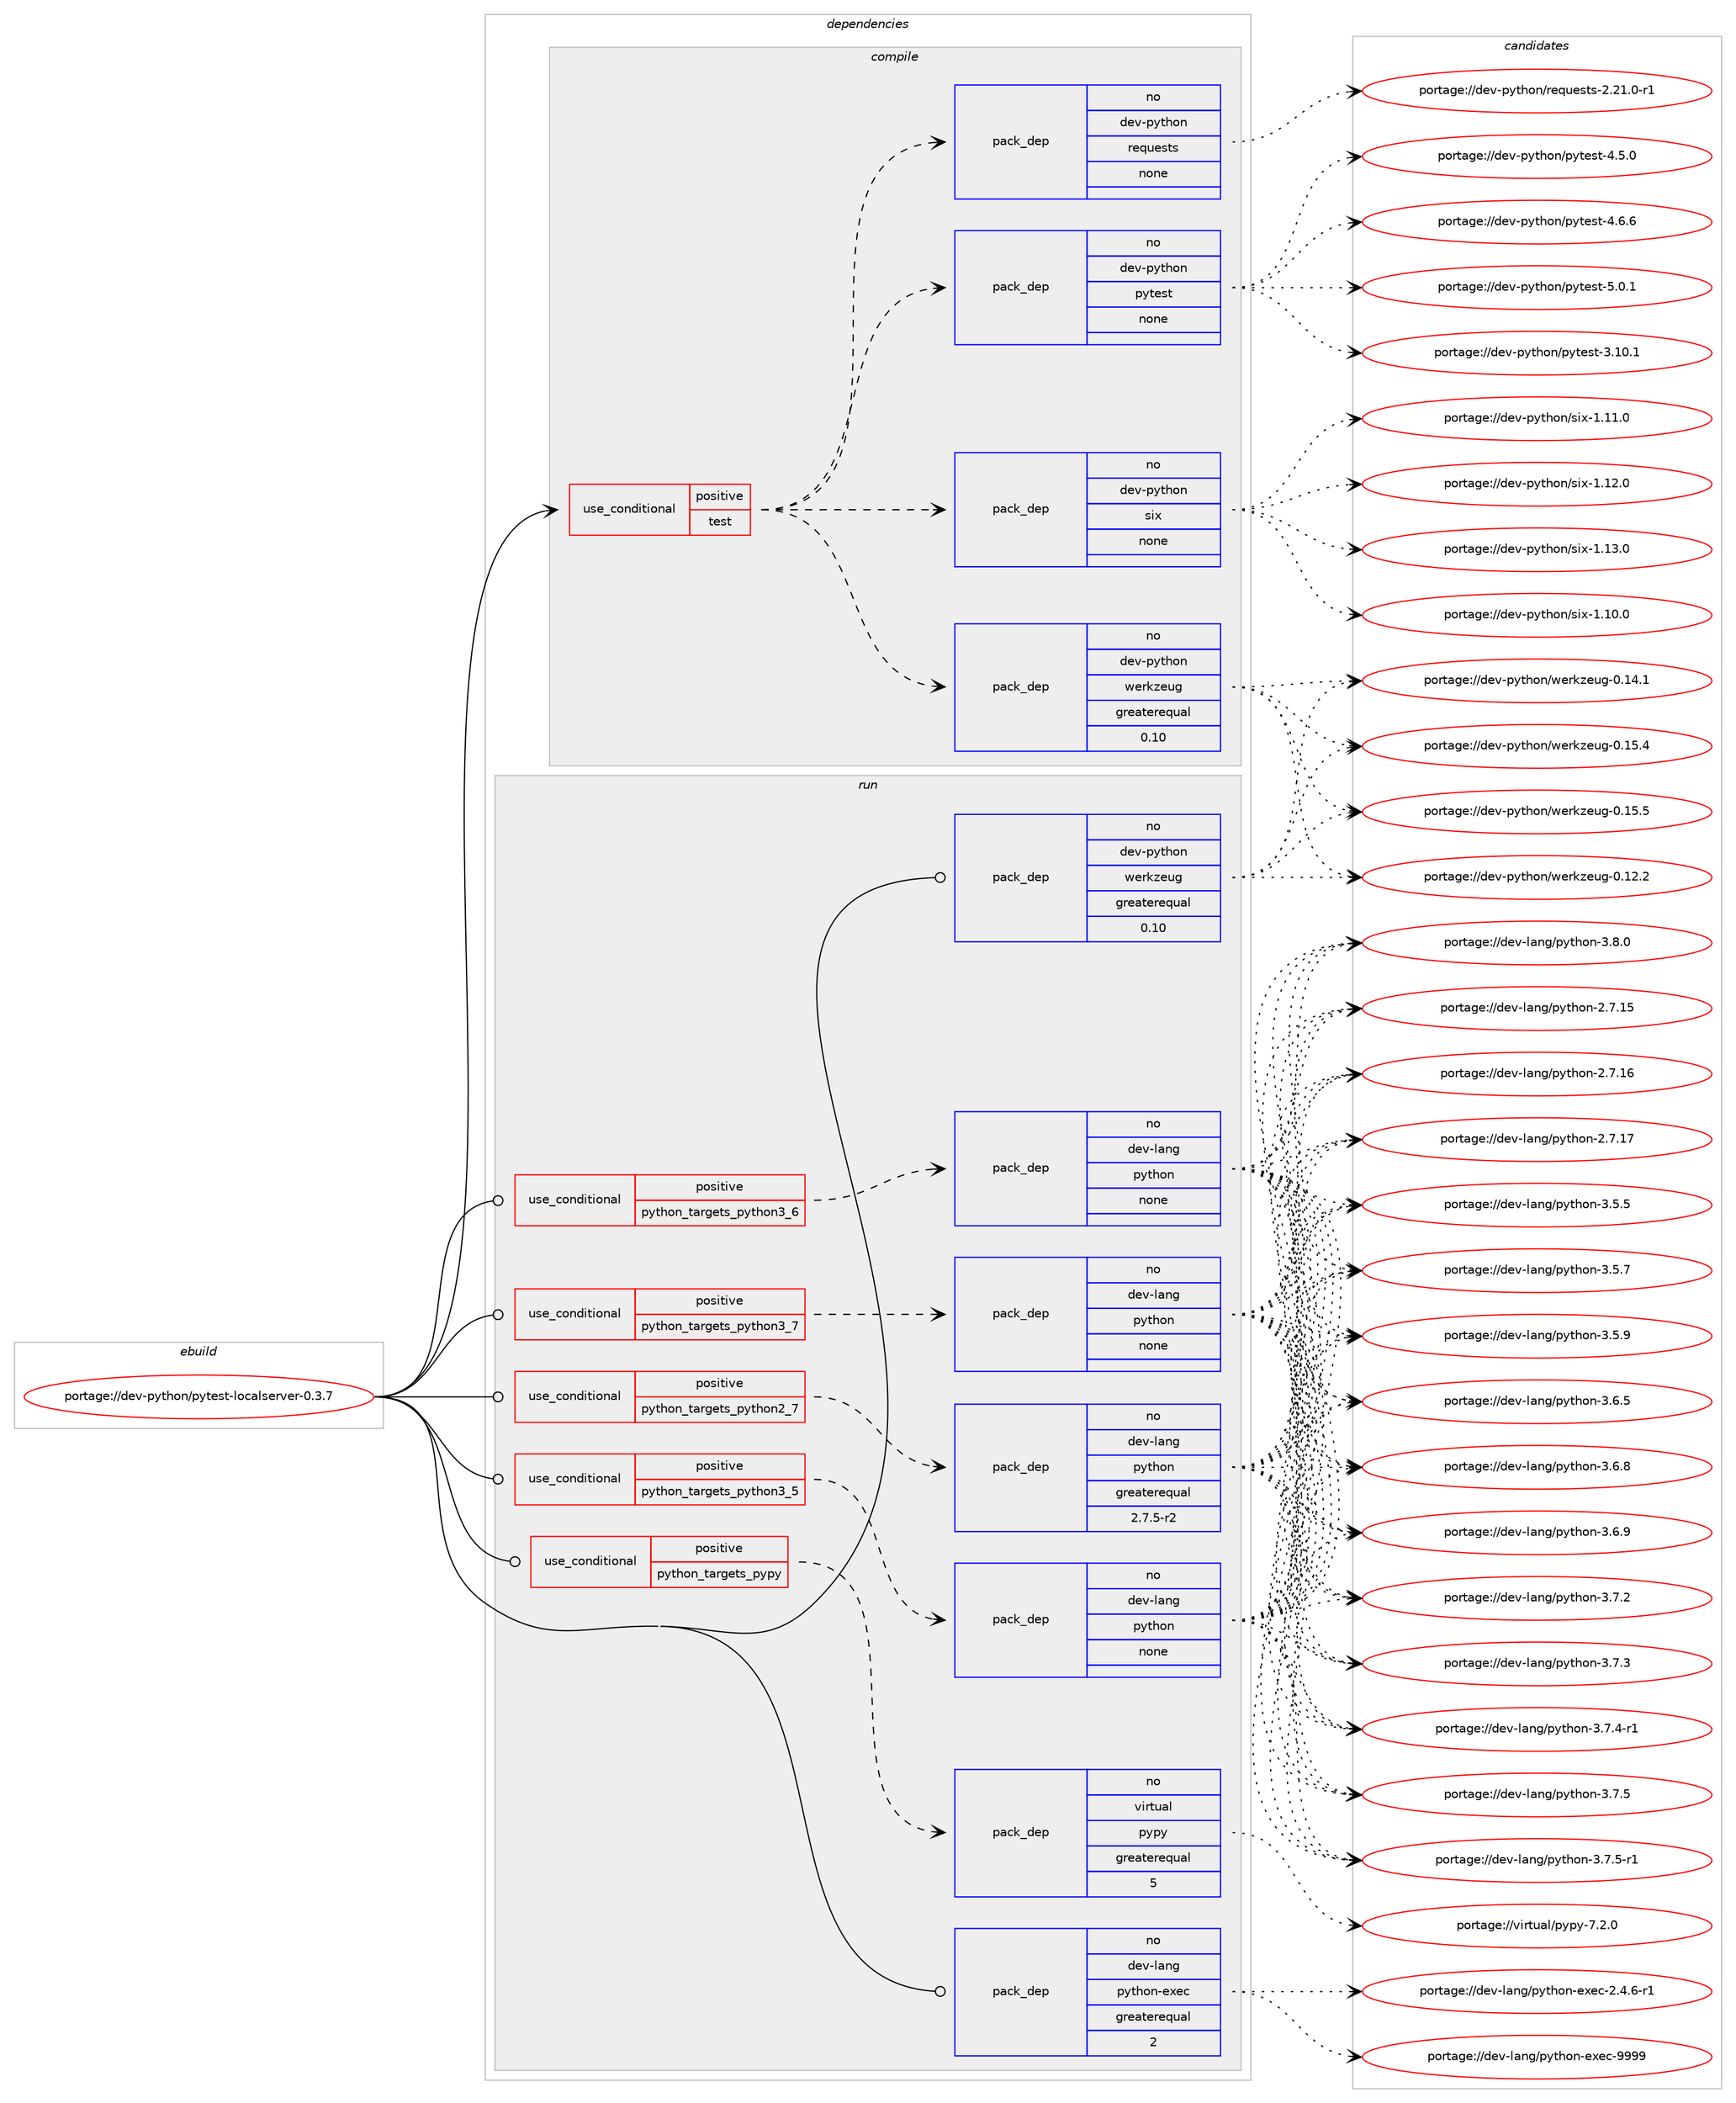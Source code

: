 digraph prolog {

# *************
# Graph options
# *************

newrank=true;
concentrate=true;
compound=true;
graph [rankdir=LR,fontname=Helvetica,fontsize=10,ranksep=1.5];#, ranksep=2.5, nodesep=0.2];
edge  [arrowhead=vee];
node  [fontname=Helvetica,fontsize=10];

# **********
# The ebuild
# **********

subgraph cluster_leftcol {
color=gray;
rank=same;
label=<<i>ebuild</i>>;
id [label="portage://dev-python/pytest-localserver-0.3.7", color=red, width=4, href="../dev-python/pytest-localserver-0.3.7.svg"];
}

# ****************
# The dependencies
# ****************

subgraph cluster_midcol {
color=gray;
label=<<i>dependencies</i>>;
subgraph cluster_compile {
fillcolor="#eeeeee";
style=filled;
label=<<i>compile</i>>;
subgraph cond36391 {
dependency164579 [label=<<TABLE BORDER="0" CELLBORDER="1" CELLSPACING="0" CELLPADDING="4"><TR><TD ROWSPAN="3" CELLPADDING="10">use_conditional</TD></TR><TR><TD>positive</TD></TR><TR><TD>test</TD></TR></TABLE>>, shape=none, color=red];
subgraph pack124801 {
dependency164580 [label=<<TABLE BORDER="0" CELLBORDER="1" CELLSPACING="0" CELLPADDING="4" WIDTH="220"><TR><TD ROWSPAN="6" CELLPADDING="30">pack_dep</TD></TR><TR><TD WIDTH="110">no</TD></TR><TR><TD>dev-python</TD></TR><TR><TD>werkzeug</TD></TR><TR><TD>greaterequal</TD></TR><TR><TD>0.10</TD></TR></TABLE>>, shape=none, color=blue];
}
dependency164579:e -> dependency164580:w [weight=20,style="dashed",arrowhead="vee"];
subgraph pack124802 {
dependency164581 [label=<<TABLE BORDER="0" CELLBORDER="1" CELLSPACING="0" CELLPADDING="4" WIDTH="220"><TR><TD ROWSPAN="6" CELLPADDING="30">pack_dep</TD></TR><TR><TD WIDTH="110">no</TD></TR><TR><TD>dev-python</TD></TR><TR><TD>pytest</TD></TR><TR><TD>none</TD></TR><TR><TD></TD></TR></TABLE>>, shape=none, color=blue];
}
dependency164579:e -> dependency164581:w [weight=20,style="dashed",arrowhead="vee"];
subgraph pack124803 {
dependency164582 [label=<<TABLE BORDER="0" CELLBORDER="1" CELLSPACING="0" CELLPADDING="4" WIDTH="220"><TR><TD ROWSPAN="6" CELLPADDING="30">pack_dep</TD></TR><TR><TD WIDTH="110">no</TD></TR><TR><TD>dev-python</TD></TR><TR><TD>requests</TD></TR><TR><TD>none</TD></TR><TR><TD></TD></TR></TABLE>>, shape=none, color=blue];
}
dependency164579:e -> dependency164582:w [weight=20,style="dashed",arrowhead="vee"];
subgraph pack124804 {
dependency164583 [label=<<TABLE BORDER="0" CELLBORDER="1" CELLSPACING="0" CELLPADDING="4" WIDTH="220"><TR><TD ROWSPAN="6" CELLPADDING="30">pack_dep</TD></TR><TR><TD WIDTH="110">no</TD></TR><TR><TD>dev-python</TD></TR><TR><TD>six</TD></TR><TR><TD>none</TD></TR><TR><TD></TD></TR></TABLE>>, shape=none, color=blue];
}
dependency164579:e -> dependency164583:w [weight=20,style="dashed",arrowhead="vee"];
}
id:e -> dependency164579:w [weight=20,style="solid",arrowhead="vee"];
}
subgraph cluster_compileandrun {
fillcolor="#eeeeee";
style=filled;
label=<<i>compile and run</i>>;
}
subgraph cluster_run {
fillcolor="#eeeeee";
style=filled;
label=<<i>run</i>>;
subgraph cond36392 {
dependency164584 [label=<<TABLE BORDER="0" CELLBORDER="1" CELLSPACING="0" CELLPADDING="4"><TR><TD ROWSPAN="3" CELLPADDING="10">use_conditional</TD></TR><TR><TD>positive</TD></TR><TR><TD>python_targets_pypy</TD></TR></TABLE>>, shape=none, color=red];
subgraph pack124805 {
dependency164585 [label=<<TABLE BORDER="0" CELLBORDER="1" CELLSPACING="0" CELLPADDING="4" WIDTH="220"><TR><TD ROWSPAN="6" CELLPADDING="30">pack_dep</TD></TR><TR><TD WIDTH="110">no</TD></TR><TR><TD>virtual</TD></TR><TR><TD>pypy</TD></TR><TR><TD>greaterequal</TD></TR><TR><TD>5</TD></TR></TABLE>>, shape=none, color=blue];
}
dependency164584:e -> dependency164585:w [weight=20,style="dashed",arrowhead="vee"];
}
id:e -> dependency164584:w [weight=20,style="solid",arrowhead="odot"];
subgraph cond36393 {
dependency164586 [label=<<TABLE BORDER="0" CELLBORDER="1" CELLSPACING="0" CELLPADDING="4"><TR><TD ROWSPAN="3" CELLPADDING="10">use_conditional</TD></TR><TR><TD>positive</TD></TR><TR><TD>python_targets_python2_7</TD></TR></TABLE>>, shape=none, color=red];
subgraph pack124806 {
dependency164587 [label=<<TABLE BORDER="0" CELLBORDER="1" CELLSPACING="0" CELLPADDING="4" WIDTH="220"><TR><TD ROWSPAN="6" CELLPADDING="30">pack_dep</TD></TR><TR><TD WIDTH="110">no</TD></TR><TR><TD>dev-lang</TD></TR><TR><TD>python</TD></TR><TR><TD>greaterequal</TD></TR><TR><TD>2.7.5-r2</TD></TR></TABLE>>, shape=none, color=blue];
}
dependency164586:e -> dependency164587:w [weight=20,style="dashed",arrowhead="vee"];
}
id:e -> dependency164586:w [weight=20,style="solid",arrowhead="odot"];
subgraph cond36394 {
dependency164588 [label=<<TABLE BORDER="0" CELLBORDER="1" CELLSPACING="0" CELLPADDING="4"><TR><TD ROWSPAN="3" CELLPADDING="10">use_conditional</TD></TR><TR><TD>positive</TD></TR><TR><TD>python_targets_python3_5</TD></TR></TABLE>>, shape=none, color=red];
subgraph pack124807 {
dependency164589 [label=<<TABLE BORDER="0" CELLBORDER="1" CELLSPACING="0" CELLPADDING="4" WIDTH="220"><TR><TD ROWSPAN="6" CELLPADDING="30">pack_dep</TD></TR><TR><TD WIDTH="110">no</TD></TR><TR><TD>dev-lang</TD></TR><TR><TD>python</TD></TR><TR><TD>none</TD></TR><TR><TD></TD></TR></TABLE>>, shape=none, color=blue];
}
dependency164588:e -> dependency164589:w [weight=20,style="dashed",arrowhead="vee"];
}
id:e -> dependency164588:w [weight=20,style="solid",arrowhead="odot"];
subgraph cond36395 {
dependency164590 [label=<<TABLE BORDER="0" CELLBORDER="1" CELLSPACING="0" CELLPADDING="4"><TR><TD ROWSPAN="3" CELLPADDING="10">use_conditional</TD></TR><TR><TD>positive</TD></TR><TR><TD>python_targets_python3_6</TD></TR></TABLE>>, shape=none, color=red];
subgraph pack124808 {
dependency164591 [label=<<TABLE BORDER="0" CELLBORDER="1" CELLSPACING="0" CELLPADDING="4" WIDTH="220"><TR><TD ROWSPAN="6" CELLPADDING="30">pack_dep</TD></TR><TR><TD WIDTH="110">no</TD></TR><TR><TD>dev-lang</TD></TR><TR><TD>python</TD></TR><TR><TD>none</TD></TR><TR><TD></TD></TR></TABLE>>, shape=none, color=blue];
}
dependency164590:e -> dependency164591:w [weight=20,style="dashed",arrowhead="vee"];
}
id:e -> dependency164590:w [weight=20,style="solid",arrowhead="odot"];
subgraph cond36396 {
dependency164592 [label=<<TABLE BORDER="0" CELLBORDER="1" CELLSPACING="0" CELLPADDING="4"><TR><TD ROWSPAN="3" CELLPADDING="10">use_conditional</TD></TR><TR><TD>positive</TD></TR><TR><TD>python_targets_python3_7</TD></TR></TABLE>>, shape=none, color=red];
subgraph pack124809 {
dependency164593 [label=<<TABLE BORDER="0" CELLBORDER="1" CELLSPACING="0" CELLPADDING="4" WIDTH="220"><TR><TD ROWSPAN="6" CELLPADDING="30">pack_dep</TD></TR><TR><TD WIDTH="110">no</TD></TR><TR><TD>dev-lang</TD></TR><TR><TD>python</TD></TR><TR><TD>none</TD></TR><TR><TD></TD></TR></TABLE>>, shape=none, color=blue];
}
dependency164592:e -> dependency164593:w [weight=20,style="dashed",arrowhead="vee"];
}
id:e -> dependency164592:w [weight=20,style="solid",arrowhead="odot"];
subgraph pack124810 {
dependency164594 [label=<<TABLE BORDER="0" CELLBORDER="1" CELLSPACING="0" CELLPADDING="4" WIDTH="220"><TR><TD ROWSPAN="6" CELLPADDING="30">pack_dep</TD></TR><TR><TD WIDTH="110">no</TD></TR><TR><TD>dev-lang</TD></TR><TR><TD>python-exec</TD></TR><TR><TD>greaterequal</TD></TR><TR><TD>2</TD></TR></TABLE>>, shape=none, color=blue];
}
id:e -> dependency164594:w [weight=20,style="solid",arrowhead="odot"];
subgraph pack124811 {
dependency164595 [label=<<TABLE BORDER="0" CELLBORDER="1" CELLSPACING="0" CELLPADDING="4" WIDTH="220"><TR><TD ROWSPAN="6" CELLPADDING="30">pack_dep</TD></TR><TR><TD WIDTH="110">no</TD></TR><TR><TD>dev-python</TD></TR><TR><TD>werkzeug</TD></TR><TR><TD>greaterequal</TD></TR><TR><TD>0.10</TD></TR></TABLE>>, shape=none, color=blue];
}
id:e -> dependency164595:w [weight=20,style="solid",arrowhead="odot"];
}
}

# **************
# The candidates
# **************

subgraph cluster_choices {
rank=same;
color=gray;
label=<<i>candidates</i>>;

subgraph choice124801 {
color=black;
nodesep=1;
choiceportage100101118451121211161041111104711910111410712210111710345484649504650 [label="portage://dev-python/werkzeug-0.12.2", color=red, width=4,href="../dev-python/werkzeug-0.12.2.svg"];
choiceportage100101118451121211161041111104711910111410712210111710345484649524649 [label="portage://dev-python/werkzeug-0.14.1", color=red, width=4,href="../dev-python/werkzeug-0.14.1.svg"];
choiceportage100101118451121211161041111104711910111410712210111710345484649534652 [label="portage://dev-python/werkzeug-0.15.4", color=red, width=4,href="../dev-python/werkzeug-0.15.4.svg"];
choiceportage100101118451121211161041111104711910111410712210111710345484649534653 [label="portage://dev-python/werkzeug-0.15.5", color=red, width=4,href="../dev-python/werkzeug-0.15.5.svg"];
dependency164580:e -> choiceportage100101118451121211161041111104711910111410712210111710345484649504650:w [style=dotted,weight="100"];
dependency164580:e -> choiceportage100101118451121211161041111104711910111410712210111710345484649524649:w [style=dotted,weight="100"];
dependency164580:e -> choiceportage100101118451121211161041111104711910111410712210111710345484649534652:w [style=dotted,weight="100"];
dependency164580:e -> choiceportage100101118451121211161041111104711910111410712210111710345484649534653:w [style=dotted,weight="100"];
}
subgraph choice124802 {
color=black;
nodesep=1;
choiceportage100101118451121211161041111104711212111610111511645514649484649 [label="portage://dev-python/pytest-3.10.1", color=red, width=4,href="../dev-python/pytest-3.10.1.svg"];
choiceportage1001011184511212111610411111047112121116101115116455246534648 [label="portage://dev-python/pytest-4.5.0", color=red, width=4,href="../dev-python/pytest-4.5.0.svg"];
choiceportage1001011184511212111610411111047112121116101115116455246544654 [label="portage://dev-python/pytest-4.6.6", color=red, width=4,href="../dev-python/pytest-4.6.6.svg"];
choiceportage1001011184511212111610411111047112121116101115116455346484649 [label="portage://dev-python/pytest-5.0.1", color=red, width=4,href="../dev-python/pytest-5.0.1.svg"];
dependency164581:e -> choiceportage100101118451121211161041111104711212111610111511645514649484649:w [style=dotted,weight="100"];
dependency164581:e -> choiceportage1001011184511212111610411111047112121116101115116455246534648:w [style=dotted,weight="100"];
dependency164581:e -> choiceportage1001011184511212111610411111047112121116101115116455246544654:w [style=dotted,weight="100"];
dependency164581:e -> choiceportage1001011184511212111610411111047112121116101115116455346484649:w [style=dotted,weight="100"];
}
subgraph choice124803 {
color=black;
nodesep=1;
choiceportage1001011184511212111610411111047114101113117101115116115455046504946484511449 [label="portage://dev-python/requests-2.21.0-r1", color=red, width=4,href="../dev-python/requests-2.21.0-r1.svg"];
dependency164582:e -> choiceportage1001011184511212111610411111047114101113117101115116115455046504946484511449:w [style=dotted,weight="100"];
}
subgraph choice124804 {
color=black;
nodesep=1;
choiceportage100101118451121211161041111104711510512045494649484648 [label="portage://dev-python/six-1.10.0", color=red, width=4,href="../dev-python/six-1.10.0.svg"];
choiceportage100101118451121211161041111104711510512045494649494648 [label="portage://dev-python/six-1.11.0", color=red, width=4,href="../dev-python/six-1.11.0.svg"];
choiceportage100101118451121211161041111104711510512045494649504648 [label="portage://dev-python/six-1.12.0", color=red, width=4,href="../dev-python/six-1.12.0.svg"];
choiceportage100101118451121211161041111104711510512045494649514648 [label="portage://dev-python/six-1.13.0", color=red, width=4,href="../dev-python/six-1.13.0.svg"];
dependency164583:e -> choiceportage100101118451121211161041111104711510512045494649484648:w [style=dotted,weight="100"];
dependency164583:e -> choiceportage100101118451121211161041111104711510512045494649494648:w [style=dotted,weight="100"];
dependency164583:e -> choiceportage100101118451121211161041111104711510512045494649504648:w [style=dotted,weight="100"];
dependency164583:e -> choiceportage100101118451121211161041111104711510512045494649514648:w [style=dotted,weight="100"];
}
subgraph choice124805 {
color=black;
nodesep=1;
choiceportage1181051141161179710847112121112121455546504648 [label="portage://virtual/pypy-7.2.0", color=red, width=4,href="../virtual/pypy-7.2.0.svg"];
dependency164585:e -> choiceportage1181051141161179710847112121112121455546504648:w [style=dotted,weight="100"];
}
subgraph choice124806 {
color=black;
nodesep=1;
choiceportage10010111845108971101034711212111610411111045504655464953 [label="portage://dev-lang/python-2.7.15", color=red, width=4,href="../dev-lang/python-2.7.15.svg"];
choiceportage10010111845108971101034711212111610411111045504655464954 [label="portage://dev-lang/python-2.7.16", color=red, width=4,href="../dev-lang/python-2.7.16.svg"];
choiceportage10010111845108971101034711212111610411111045504655464955 [label="portage://dev-lang/python-2.7.17", color=red, width=4,href="../dev-lang/python-2.7.17.svg"];
choiceportage100101118451089711010347112121116104111110455146534653 [label="portage://dev-lang/python-3.5.5", color=red, width=4,href="../dev-lang/python-3.5.5.svg"];
choiceportage100101118451089711010347112121116104111110455146534655 [label="portage://dev-lang/python-3.5.7", color=red, width=4,href="../dev-lang/python-3.5.7.svg"];
choiceportage100101118451089711010347112121116104111110455146534657 [label="portage://dev-lang/python-3.5.9", color=red, width=4,href="../dev-lang/python-3.5.9.svg"];
choiceportage100101118451089711010347112121116104111110455146544653 [label="portage://dev-lang/python-3.6.5", color=red, width=4,href="../dev-lang/python-3.6.5.svg"];
choiceportage100101118451089711010347112121116104111110455146544656 [label="portage://dev-lang/python-3.6.8", color=red, width=4,href="../dev-lang/python-3.6.8.svg"];
choiceportage100101118451089711010347112121116104111110455146544657 [label="portage://dev-lang/python-3.6.9", color=red, width=4,href="../dev-lang/python-3.6.9.svg"];
choiceportage100101118451089711010347112121116104111110455146554650 [label="portage://dev-lang/python-3.7.2", color=red, width=4,href="../dev-lang/python-3.7.2.svg"];
choiceportage100101118451089711010347112121116104111110455146554651 [label="portage://dev-lang/python-3.7.3", color=red, width=4,href="../dev-lang/python-3.7.3.svg"];
choiceportage1001011184510897110103471121211161041111104551465546524511449 [label="portage://dev-lang/python-3.7.4-r1", color=red, width=4,href="../dev-lang/python-3.7.4-r1.svg"];
choiceportage100101118451089711010347112121116104111110455146554653 [label="portage://dev-lang/python-3.7.5", color=red, width=4,href="../dev-lang/python-3.7.5.svg"];
choiceportage1001011184510897110103471121211161041111104551465546534511449 [label="portage://dev-lang/python-3.7.5-r1", color=red, width=4,href="../dev-lang/python-3.7.5-r1.svg"];
choiceportage100101118451089711010347112121116104111110455146564648 [label="portage://dev-lang/python-3.8.0", color=red, width=4,href="../dev-lang/python-3.8.0.svg"];
dependency164587:e -> choiceportage10010111845108971101034711212111610411111045504655464953:w [style=dotted,weight="100"];
dependency164587:e -> choiceportage10010111845108971101034711212111610411111045504655464954:w [style=dotted,weight="100"];
dependency164587:e -> choiceportage10010111845108971101034711212111610411111045504655464955:w [style=dotted,weight="100"];
dependency164587:e -> choiceportage100101118451089711010347112121116104111110455146534653:w [style=dotted,weight="100"];
dependency164587:e -> choiceportage100101118451089711010347112121116104111110455146534655:w [style=dotted,weight="100"];
dependency164587:e -> choiceportage100101118451089711010347112121116104111110455146534657:w [style=dotted,weight="100"];
dependency164587:e -> choiceportage100101118451089711010347112121116104111110455146544653:w [style=dotted,weight="100"];
dependency164587:e -> choiceportage100101118451089711010347112121116104111110455146544656:w [style=dotted,weight="100"];
dependency164587:e -> choiceportage100101118451089711010347112121116104111110455146544657:w [style=dotted,weight="100"];
dependency164587:e -> choiceportage100101118451089711010347112121116104111110455146554650:w [style=dotted,weight="100"];
dependency164587:e -> choiceportage100101118451089711010347112121116104111110455146554651:w [style=dotted,weight="100"];
dependency164587:e -> choiceportage1001011184510897110103471121211161041111104551465546524511449:w [style=dotted,weight="100"];
dependency164587:e -> choiceportage100101118451089711010347112121116104111110455146554653:w [style=dotted,weight="100"];
dependency164587:e -> choiceportage1001011184510897110103471121211161041111104551465546534511449:w [style=dotted,weight="100"];
dependency164587:e -> choiceportage100101118451089711010347112121116104111110455146564648:w [style=dotted,weight="100"];
}
subgraph choice124807 {
color=black;
nodesep=1;
choiceportage10010111845108971101034711212111610411111045504655464953 [label="portage://dev-lang/python-2.7.15", color=red, width=4,href="../dev-lang/python-2.7.15.svg"];
choiceportage10010111845108971101034711212111610411111045504655464954 [label="portage://dev-lang/python-2.7.16", color=red, width=4,href="../dev-lang/python-2.7.16.svg"];
choiceportage10010111845108971101034711212111610411111045504655464955 [label="portage://dev-lang/python-2.7.17", color=red, width=4,href="../dev-lang/python-2.7.17.svg"];
choiceportage100101118451089711010347112121116104111110455146534653 [label="portage://dev-lang/python-3.5.5", color=red, width=4,href="../dev-lang/python-3.5.5.svg"];
choiceportage100101118451089711010347112121116104111110455146534655 [label="portage://dev-lang/python-3.5.7", color=red, width=4,href="../dev-lang/python-3.5.7.svg"];
choiceportage100101118451089711010347112121116104111110455146534657 [label="portage://dev-lang/python-3.5.9", color=red, width=4,href="../dev-lang/python-3.5.9.svg"];
choiceportage100101118451089711010347112121116104111110455146544653 [label="portage://dev-lang/python-3.6.5", color=red, width=4,href="../dev-lang/python-3.6.5.svg"];
choiceportage100101118451089711010347112121116104111110455146544656 [label="portage://dev-lang/python-3.6.8", color=red, width=4,href="../dev-lang/python-3.6.8.svg"];
choiceportage100101118451089711010347112121116104111110455146544657 [label="portage://dev-lang/python-3.6.9", color=red, width=4,href="../dev-lang/python-3.6.9.svg"];
choiceportage100101118451089711010347112121116104111110455146554650 [label="portage://dev-lang/python-3.7.2", color=red, width=4,href="../dev-lang/python-3.7.2.svg"];
choiceportage100101118451089711010347112121116104111110455146554651 [label="portage://dev-lang/python-3.7.3", color=red, width=4,href="../dev-lang/python-3.7.3.svg"];
choiceportage1001011184510897110103471121211161041111104551465546524511449 [label="portage://dev-lang/python-3.7.4-r1", color=red, width=4,href="../dev-lang/python-3.7.4-r1.svg"];
choiceportage100101118451089711010347112121116104111110455146554653 [label="portage://dev-lang/python-3.7.5", color=red, width=4,href="../dev-lang/python-3.7.5.svg"];
choiceportage1001011184510897110103471121211161041111104551465546534511449 [label="portage://dev-lang/python-3.7.5-r1", color=red, width=4,href="../dev-lang/python-3.7.5-r1.svg"];
choiceportage100101118451089711010347112121116104111110455146564648 [label="portage://dev-lang/python-3.8.0", color=red, width=4,href="../dev-lang/python-3.8.0.svg"];
dependency164589:e -> choiceportage10010111845108971101034711212111610411111045504655464953:w [style=dotted,weight="100"];
dependency164589:e -> choiceportage10010111845108971101034711212111610411111045504655464954:w [style=dotted,weight="100"];
dependency164589:e -> choiceportage10010111845108971101034711212111610411111045504655464955:w [style=dotted,weight="100"];
dependency164589:e -> choiceportage100101118451089711010347112121116104111110455146534653:w [style=dotted,weight="100"];
dependency164589:e -> choiceportage100101118451089711010347112121116104111110455146534655:w [style=dotted,weight="100"];
dependency164589:e -> choiceportage100101118451089711010347112121116104111110455146534657:w [style=dotted,weight="100"];
dependency164589:e -> choiceportage100101118451089711010347112121116104111110455146544653:w [style=dotted,weight="100"];
dependency164589:e -> choiceportage100101118451089711010347112121116104111110455146544656:w [style=dotted,weight="100"];
dependency164589:e -> choiceportage100101118451089711010347112121116104111110455146544657:w [style=dotted,weight="100"];
dependency164589:e -> choiceportage100101118451089711010347112121116104111110455146554650:w [style=dotted,weight="100"];
dependency164589:e -> choiceportage100101118451089711010347112121116104111110455146554651:w [style=dotted,weight="100"];
dependency164589:e -> choiceportage1001011184510897110103471121211161041111104551465546524511449:w [style=dotted,weight="100"];
dependency164589:e -> choiceportage100101118451089711010347112121116104111110455146554653:w [style=dotted,weight="100"];
dependency164589:e -> choiceportage1001011184510897110103471121211161041111104551465546534511449:w [style=dotted,weight="100"];
dependency164589:e -> choiceportage100101118451089711010347112121116104111110455146564648:w [style=dotted,weight="100"];
}
subgraph choice124808 {
color=black;
nodesep=1;
choiceportage10010111845108971101034711212111610411111045504655464953 [label="portage://dev-lang/python-2.7.15", color=red, width=4,href="../dev-lang/python-2.7.15.svg"];
choiceportage10010111845108971101034711212111610411111045504655464954 [label="portage://dev-lang/python-2.7.16", color=red, width=4,href="../dev-lang/python-2.7.16.svg"];
choiceportage10010111845108971101034711212111610411111045504655464955 [label="portage://dev-lang/python-2.7.17", color=red, width=4,href="../dev-lang/python-2.7.17.svg"];
choiceportage100101118451089711010347112121116104111110455146534653 [label="portage://dev-lang/python-3.5.5", color=red, width=4,href="../dev-lang/python-3.5.5.svg"];
choiceportage100101118451089711010347112121116104111110455146534655 [label="portage://dev-lang/python-3.5.7", color=red, width=4,href="../dev-lang/python-3.5.7.svg"];
choiceportage100101118451089711010347112121116104111110455146534657 [label="portage://dev-lang/python-3.5.9", color=red, width=4,href="../dev-lang/python-3.5.9.svg"];
choiceportage100101118451089711010347112121116104111110455146544653 [label="portage://dev-lang/python-3.6.5", color=red, width=4,href="../dev-lang/python-3.6.5.svg"];
choiceportage100101118451089711010347112121116104111110455146544656 [label="portage://dev-lang/python-3.6.8", color=red, width=4,href="../dev-lang/python-3.6.8.svg"];
choiceportage100101118451089711010347112121116104111110455146544657 [label="portage://dev-lang/python-3.6.9", color=red, width=4,href="../dev-lang/python-3.6.9.svg"];
choiceportage100101118451089711010347112121116104111110455146554650 [label="portage://dev-lang/python-3.7.2", color=red, width=4,href="../dev-lang/python-3.7.2.svg"];
choiceportage100101118451089711010347112121116104111110455146554651 [label="portage://dev-lang/python-3.7.3", color=red, width=4,href="../dev-lang/python-3.7.3.svg"];
choiceportage1001011184510897110103471121211161041111104551465546524511449 [label="portage://dev-lang/python-3.7.4-r1", color=red, width=4,href="../dev-lang/python-3.7.4-r1.svg"];
choiceportage100101118451089711010347112121116104111110455146554653 [label="portage://dev-lang/python-3.7.5", color=red, width=4,href="../dev-lang/python-3.7.5.svg"];
choiceportage1001011184510897110103471121211161041111104551465546534511449 [label="portage://dev-lang/python-3.7.5-r1", color=red, width=4,href="../dev-lang/python-3.7.5-r1.svg"];
choiceportage100101118451089711010347112121116104111110455146564648 [label="portage://dev-lang/python-3.8.0", color=red, width=4,href="../dev-lang/python-3.8.0.svg"];
dependency164591:e -> choiceportage10010111845108971101034711212111610411111045504655464953:w [style=dotted,weight="100"];
dependency164591:e -> choiceportage10010111845108971101034711212111610411111045504655464954:w [style=dotted,weight="100"];
dependency164591:e -> choiceportage10010111845108971101034711212111610411111045504655464955:w [style=dotted,weight="100"];
dependency164591:e -> choiceportage100101118451089711010347112121116104111110455146534653:w [style=dotted,weight="100"];
dependency164591:e -> choiceportage100101118451089711010347112121116104111110455146534655:w [style=dotted,weight="100"];
dependency164591:e -> choiceportage100101118451089711010347112121116104111110455146534657:w [style=dotted,weight="100"];
dependency164591:e -> choiceportage100101118451089711010347112121116104111110455146544653:w [style=dotted,weight="100"];
dependency164591:e -> choiceportage100101118451089711010347112121116104111110455146544656:w [style=dotted,weight="100"];
dependency164591:e -> choiceportage100101118451089711010347112121116104111110455146544657:w [style=dotted,weight="100"];
dependency164591:e -> choiceportage100101118451089711010347112121116104111110455146554650:w [style=dotted,weight="100"];
dependency164591:e -> choiceportage100101118451089711010347112121116104111110455146554651:w [style=dotted,weight="100"];
dependency164591:e -> choiceportage1001011184510897110103471121211161041111104551465546524511449:w [style=dotted,weight="100"];
dependency164591:e -> choiceportage100101118451089711010347112121116104111110455146554653:w [style=dotted,weight="100"];
dependency164591:e -> choiceportage1001011184510897110103471121211161041111104551465546534511449:w [style=dotted,weight="100"];
dependency164591:e -> choiceportage100101118451089711010347112121116104111110455146564648:w [style=dotted,weight="100"];
}
subgraph choice124809 {
color=black;
nodesep=1;
choiceportage10010111845108971101034711212111610411111045504655464953 [label="portage://dev-lang/python-2.7.15", color=red, width=4,href="../dev-lang/python-2.7.15.svg"];
choiceportage10010111845108971101034711212111610411111045504655464954 [label="portage://dev-lang/python-2.7.16", color=red, width=4,href="../dev-lang/python-2.7.16.svg"];
choiceportage10010111845108971101034711212111610411111045504655464955 [label="portage://dev-lang/python-2.7.17", color=red, width=4,href="../dev-lang/python-2.7.17.svg"];
choiceportage100101118451089711010347112121116104111110455146534653 [label="portage://dev-lang/python-3.5.5", color=red, width=4,href="../dev-lang/python-3.5.5.svg"];
choiceportage100101118451089711010347112121116104111110455146534655 [label="portage://dev-lang/python-3.5.7", color=red, width=4,href="../dev-lang/python-3.5.7.svg"];
choiceportage100101118451089711010347112121116104111110455146534657 [label="portage://dev-lang/python-3.5.9", color=red, width=4,href="../dev-lang/python-3.5.9.svg"];
choiceportage100101118451089711010347112121116104111110455146544653 [label="portage://dev-lang/python-3.6.5", color=red, width=4,href="../dev-lang/python-3.6.5.svg"];
choiceportage100101118451089711010347112121116104111110455146544656 [label="portage://dev-lang/python-3.6.8", color=red, width=4,href="../dev-lang/python-3.6.8.svg"];
choiceportage100101118451089711010347112121116104111110455146544657 [label="portage://dev-lang/python-3.6.9", color=red, width=4,href="../dev-lang/python-3.6.9.svg"];
choiceportage100101118451089711010347112121116104111110455146554650 [label="portage://dev-lang/python-3.7.2", color=red, width=4,href="../dev-lang/python-3.7.2.svg"];
choiceportage100101118451089711010347112121116104111110455146554651 [label="portage://dev-lang/python-3.7.3", color=red, width=4,href="../dev-lang/python-3.7.3.svg"];
choiceportage1001011184510897110103471121211161041111104551465546524511449 [label="portage://dev-lang/python-3.7.4-r1", color=red, width=4,href="../dev-lang/python-3.7.4-r1.svg"];
choiceportage100101118451089711010347112121116104111110455146554653 [label="portage://dev-lang/python-3.7.5", color=red, width=4,href="../dev-lang/python-3.7.5.svg"];
choiceportage1001011184510897110103471121211161041111104551465546534511449 [label="portage://dev-lang/python-3.7.5-r1", color=red, width=4,href="../dev-lang/python-3.7.5-r1.svg"];
choiceportage100101118451089711010347112121116104111110455146564648 [label="portage://dev-lang/python-3.8.0", color=red, width=4,href="../dev-lang/python-3.8.0.svg"];
dependency164593:e -> choiceportage10010111845108971101034711212111610411111045504655464953:w [style=dotted,weight="100"];
dependency164593:e -> choiceportage10010111845108971101034711212111610411111045504655464954:w [style=dotted,weight="100"];
dependency164593:e -> choiceportage10010111845108971101034711212111610411111045504655464955:w [style=dotted,weight="100"];
dependency164593:e -> choiceportage100101118451089711010347112121116104111110455146534653:w [style=dotted,weight="100"];
dependency164593:e -> choiceportage100101118451089711010347112121116104111110455146534655:w [style=dotted,weight="100"];
dependency164593:e -> choiceportage100101118451089711010347112121116104111110455146534657:w [style=dotted,weight="100"];
dependency164593:e -> choiceportage100101118451089711010347112121116104111110455146544653:w [style=dotted,weight="100"];
dependency164593:e -> choiceportage100101118451089711010347112121116104111110455146544656:w [style=dotted,weight="100"];
dependency164593:e -> choiceportage100101118451089711010347112121116104111110455146544657:w [style=dotted,weight="100"];
dependency164593:e -> choiceportage100101118451089711010347112121116104111110455146554650:w [style=dotted,weight="100"];
dependency164593:e -> choiceportage100101118451089711010347112121116104111110455146554651:w [style=dotted,weight="100"];
dependency164593:e -> choiceportage1001011184510897110103471121211161041111104551465546524511449:w [style=dotted,weight="100"];
dependency164593:e -> choiceportage100101118451089711010347112121116104111110455146554653:w [style=dotted,weight="100"];
dependency164593:e -> choiceportage1001011184510897110103471121211161041111104551465546534511449:w [style=dotted,weight="100"];
dependency164593:e -> choiceportage100101118451089711010347112121116104111110455146564648:w [style=dotted,weight="100"];
}
subgraph choice124810 {
color=black;
nodesep=1;
choiceportage10010111845108971101034711212111610411111045101120101994550465246544511449 [label="portage://dev-lang/python-exec-2.4.6-r1", color=red, width=4,href="../dev-lang/python-exec-2.4.6-r1.svg"];
choiceportage10010111845108971101034711212111610411111045101120101994557575757 [label="portage://dev-lang/python-exec-9999", color=red, width=4,href="../dev-lang/python-exec-9999.svg"];
dependency164594:e -> choiceportage10010111845108971101034711212111610411111045101120101994550465246544511449:w [style=dotted,weight="100"];
dependency164594:e -> choiceportage10010111845108971101034711212111610411111045101120101994557575757:w [style=dotted,weight="100"];
}
subgraph choice124811 {
color=black;
nodesep=1;
choiceportage100101118451121211161041111104711910111410712210111710345484649504650 [label="portage://dev-python/werkzeug-0.12.2", color=red, width=4,href="../dev-python/werkzeug-0.12.2.svg"];
choiceportage100101118451121211161041111104711910111410712210111710345484649524649 [label="portage://dev-python/werkzeug-0.14.1", color=red, width=4,href="../dev-python/werkzeug-0.14.1.svg"];
choiceportage100101118451121211161041111104711910111410712210111710345484649534652 [label="portage://dev-python/werkzeug-0.15.4", color=red, width=4,href="../dev-python/werkzeug-0.15.4.svg"];
choiceportage100101118451121211161041111104711910111410712210111710345484649534653 [label="portage://dev-python/werkzeug-0.15.5", color=red, width=4,href="../dev-python/werkzeug-0.15.5.svg"];
dependency164595:e -> choiceportage100101118451121211161041111104711910111410712210111710345484649504650:w [style=dotted,weight="100"];
dependency164595:e -> choiceportage100101118451121211161041111104711910111410712210111710345484649524649:w [style=dotted,weight="100"];
dependency164595:e -> choiceportage100101118451121211161041111104711910111410712210111710345484649534652:w [style=dotted,weight="100"];
dependency164595:e -> choiceportage100101118451121211161041111104711910111410712210111710345484649534653:w [style=dotted,weight="100"];
}
}

}
